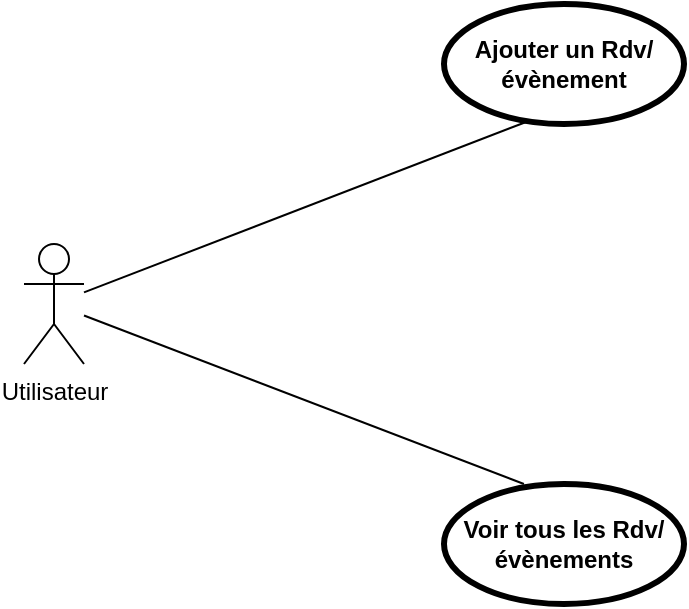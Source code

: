 <mxfile version="19.0.2" type="github">
  <diagram id="UTBzeKASmZqH0knm8FAY" name="Page-1">
    <mxGraphModel dx="1422" dy="794" grid="1" gridSize="10" guides="1" tooltips="1" connect="1" arrows="1" fold="1" page="1" pageScale="1" pageWidth="827" pageHeight="1169" math="0" shadow="0">
      <root>
        <mxCell id="0" />
        <mxCell id="1" parent="0" />
        <mxCell id="9oGmY_f7bCClrYBCYELp-1" value="Utilisateur" style="shape=umlActor;verticalLabelPosition=bottom;verticalAlign=top;html=1;outlineConnect=0;" parent="1" vertex="1">
          <mxGeometry x="130" y="300" width="30" height="60" as="geometry" />
        </mxCell>
        <mxCell id="9oGmY_f7bCClrYBCYELp-3" value="Voir tous les Rdv/évènements" style="shape=ellipse;html=1;strokeWidth=3;fontStyle=1;whiteSpace=wrap;align=center;perimeter=ellipsePerimeter;" parent="1" vertex="1">
          <mxGeometry x="340" y="420" width="120" height="60" as="geometry" />
        </mxCell>
        <mxCell id="9oGmY_f7bCClrYBCYELp-6" value="Ajouter un Rdv/évènement" style="shape=ellipse;html=1;strokeWidth=3;fontStyle=1;whiteSpace=wrap;align=center;perimeter=ellipsePerimeter;" parent="1" vertex="1">
          <mxGeometry x="340" y="180" width="120" height="60" as="geometry" />
        </mxCell>
        <mxCell id="9oGmY_f7bCClrYBCYELp-7" value="" style="edgeStyle=none;html=1;endArrow=none;verticalAlign=bottom;rounded=0;entryX=0.342;entryY=0.983;entryDx=0;entryDy=0;entryPerimeter=0;" parent="1" source="9oGmY_f7bCClrYBCYELp-1" target="9oGmY_f7bCClrYBCYELp-6" edge="1">
          <mxGeometry width="160" relative="1" as="geometry">
            <mxPoint x="330" y="380" as="sourcePoint" />
            <mxPoint x="490" y="380" as="targetPoint" />
          </mxGeometry>
        </mxCell>
        <mxCell id="9oGmY_f7bCClrYBCYELp-11" value="" style="edgeStyle=none;html=1;endArrow=none;verticalAlign=bottom;rounded=0;entryX=0.333;entryY=0;entryDx=0;entryDy=0;entryPerimeter=0;" parent="1" source="9oGmY_f7bCClrYBCYELp-1" target="9oGmY_f7bCClrYBCYELp-3" edge="1">
          <mxGeometry width="160" relative="1" as="geometry">
            <mxPoint x="330" y="380" as="sourcePoint" />
            <mxPoint x="490" y="380" as="targetPoint" />
          </mxGeometry>
        </mxCell>
      </root>
    </mxGraphModel>
  </diagram>
</mxfile>
